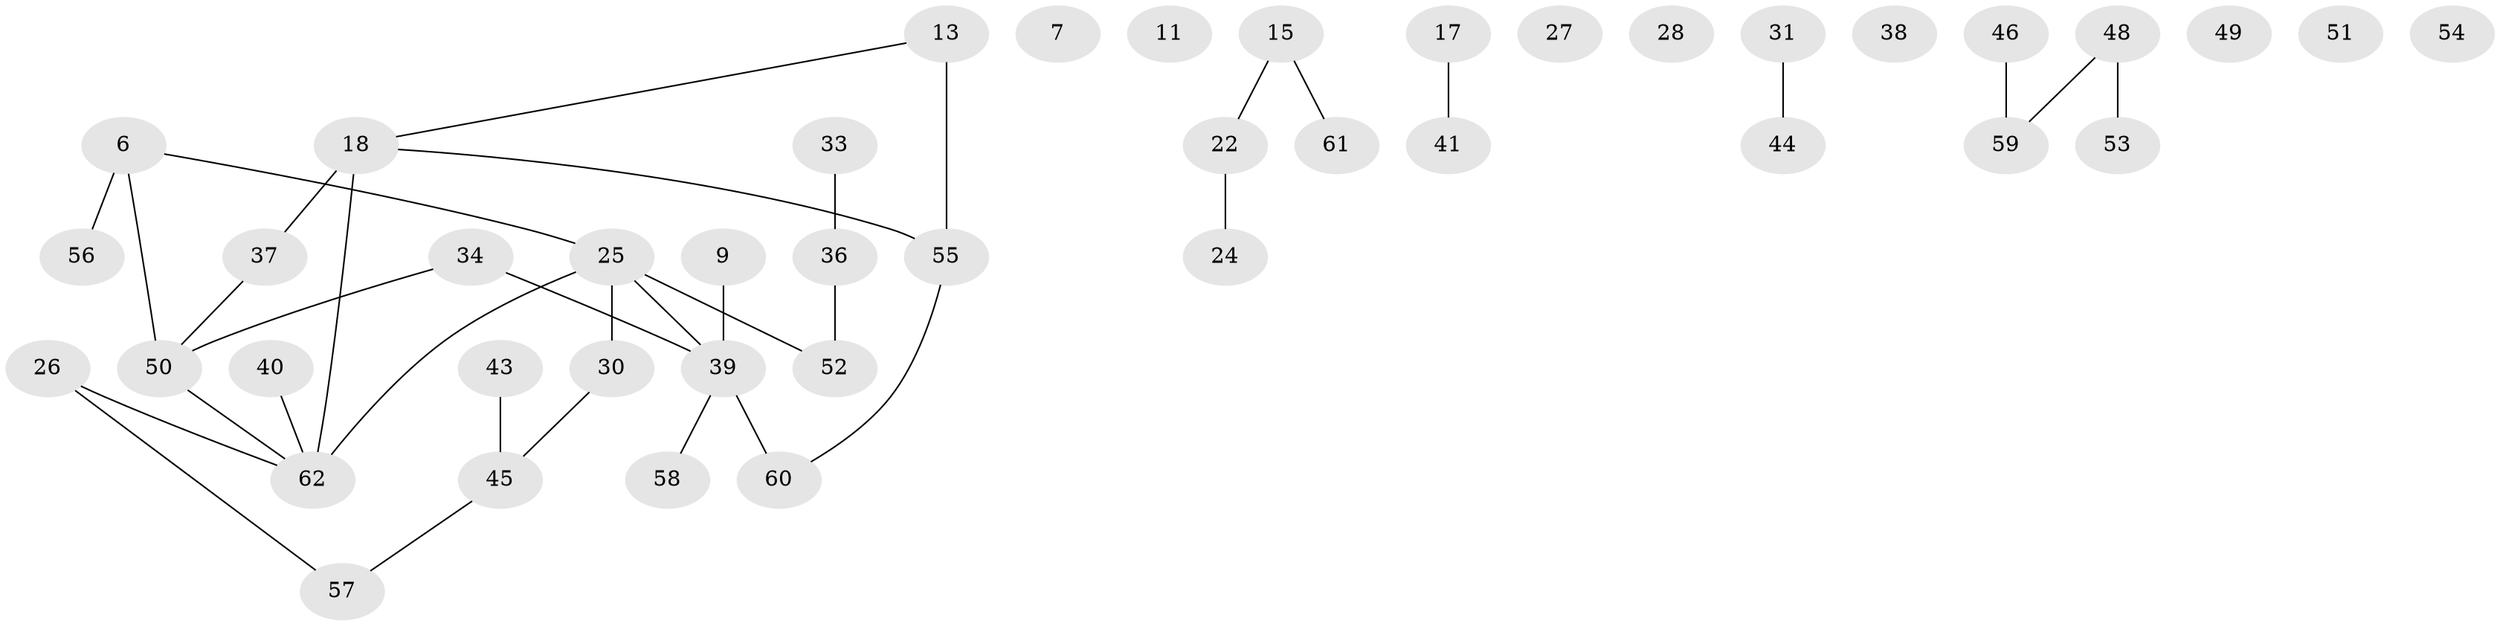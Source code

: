 // original degree distribution, {3: 0.12903225806451613, 2: 0.3387096774193548, 4: 0.12903225806451613, 0: 0.12903225806451613, 1: 0.25806451612903225, 6: 0.016129032258064516}
// Generated by graph-tools (version 1.1) at 2025/43/03/04/25 21:43:23]
// undirected, 43 vertices, 36 edges
graph export_dot {
graph [start="1"]
  node [color=gray90,style=filled];
  6;
  7;
  9;
  11;
  13 [super="+10"];
  15;
  17;
  18 [super="+1+16"];
  22;
  24;
  25 [super="+12+20"];
  26;
  27;
  28;
  30;
  31;
  33;
  34;
  36 [super="+8+19"];
  37;
  38;
  39 [super="+32"];
  40;
  41;
  43;
  44;
  45 [super="+14+42"];
  46;
  48;
  49;
  50 [super="+3+2+29"];
  51;
  52;
  53;
  54;
  55;
  56 [super="+4"];
  57 [super="+21"];
  58;
  59;
  60 [super="+47"];
  61;
  62 [super="+35"];
  6 -- 56 [weight=2];
  6 -- 25;
  6 -- 50;
  9 -- 39;
  13 -- 55 [weight=2];
  13 -- 18;
  15 -- 22;
  15 -- 61;
  17 -- 41;
  18 -- 55;
  18 -- 37;
  18 -- 62 [weight=2];
  22 -- 24;
  25 -- 39 [weight=2];
  25 -- 52;
  25 -- 62;
  25 -- 30;
  26 -- 62;
  26 -- 57;
  30 -- 45;
  31 -- 44;
  33 -- 36;
  34 -- 50;
  34 -- 39;
  36 -- 52;
  37 -- 50;
  39 -- 58;
  39 -- 60 [weight=2];
  40 -- 62;
  43 -- 45;
  45 -- 57;
  46 -- 59;
  48 -- 53;
  48 -- 59;
  50 -- 62;
  55 -- 60;
}
